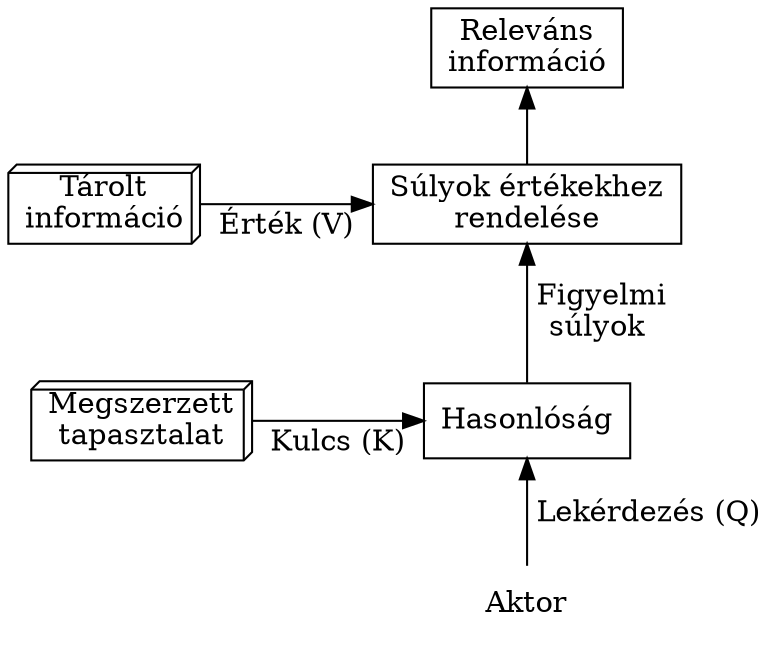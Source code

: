 digraph transformer {
    graph [dpi=300]
    rankdir="BT"

    actor [label="Aktor", shape="plaintext"]
    sim [label="Hasonlóság", shape="rectangle"]
    memory [label="Megszerzett\ntapasztalat", shape="box3d"]
    info [label="Tárolt\ninformáció", shape="box3d"]
    map [label="Súlyok értékekhez\nrendelése", shape="rectangle"]
    result [label="Releváns\ninformáció", shape="rectangle"]

    actor -> sim [label=" Lekérdezés (Q)"]
    memory -> sim [label="Kulcs (K)"]
    {rank="same"; sim; memory;}
    sim -> map [label=" Figyelmi\nsúlyok"]
    info -> map [label="Érték (V)"]
    {rank="same"; map; info;}
    map -> result 
}